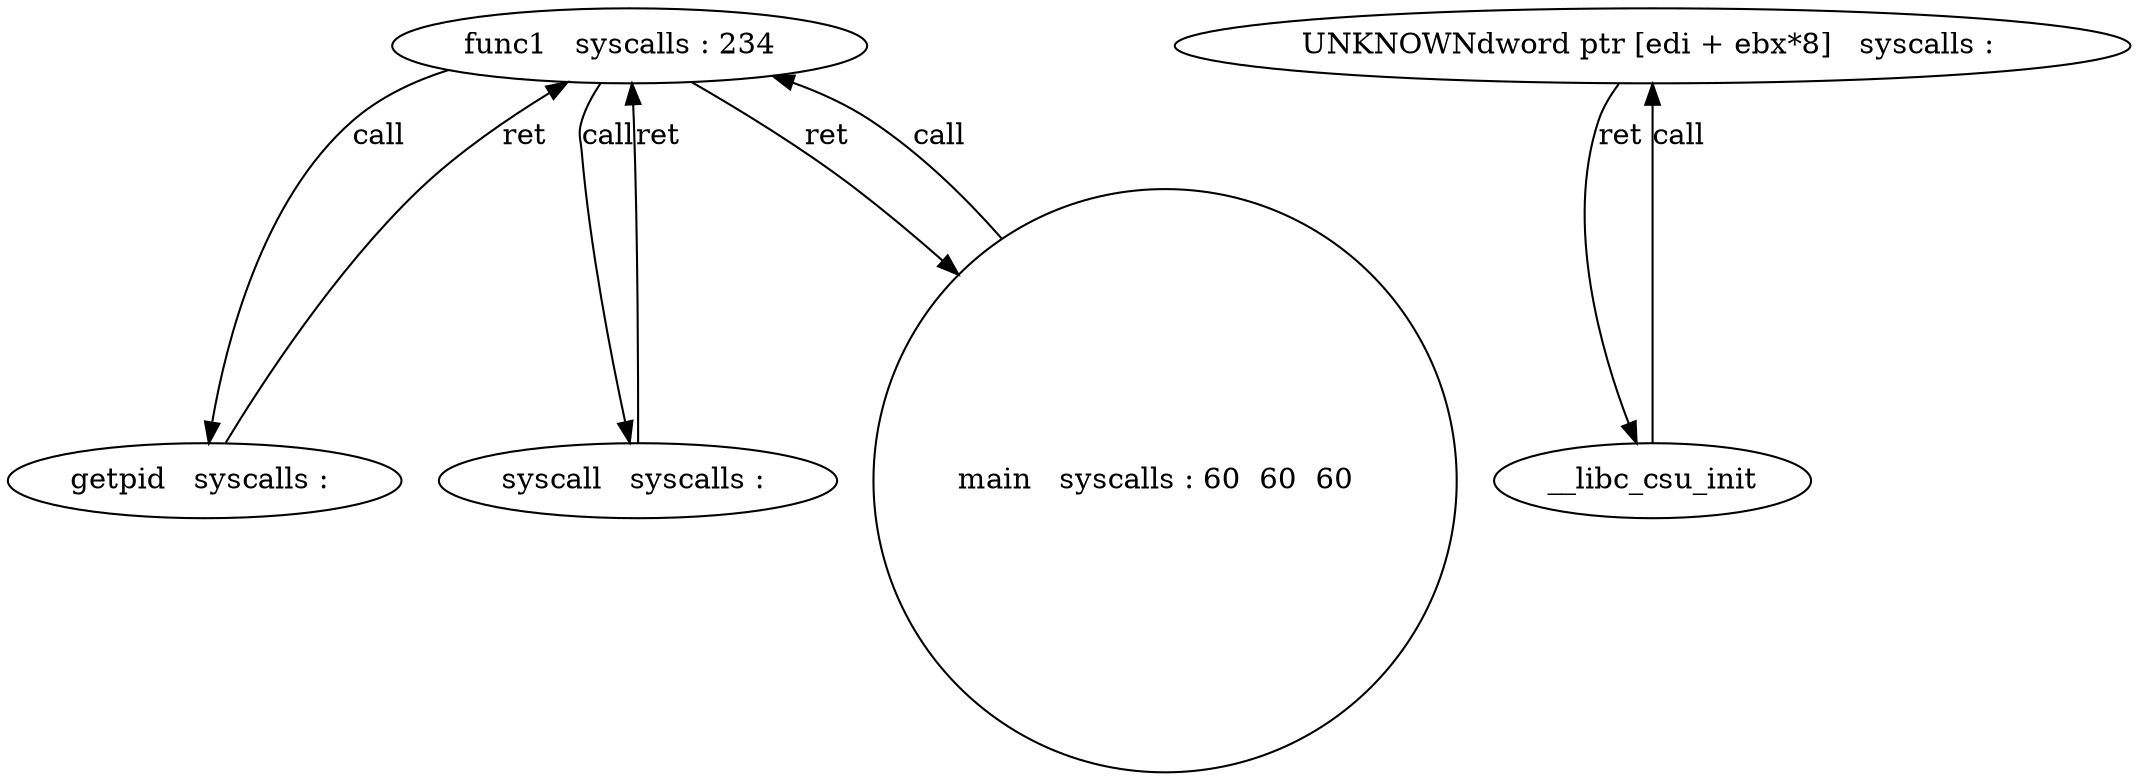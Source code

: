 digraph "output/TestedBin/64-sys-callfunc" {
	func1 [label="func1   syscalls : 234  " attrs="   syscalls : 234  "]
	getpid [label="getpid   syscalls : " attrs="   syscalls : "]
	syscall [label="syscall   syscalls : " attrs="   syscalls : "]
	"UNKNOWNdword ptr [edi + ebx*8]" [label="UNKNOWNdword ptr [edi + ebx*8]   syscalls : " attrs="   syscalls : "]
	main [label="main   syscalls : 60  60  60  " attrs="   syscalls : 60  60  60  " shape=circle]
	func1 -> getpid [label=call]
	getpid -> func1 [label=ret]
	func1 -> syscall [label=call]
	syscall -> func1 [label=ret]
	__libc_csu_init -> "UNKNOWNdword ptr [edi + ebx*8]" [label=call]
	"UNKNOWNdword ptr [edi + ebx*8]" -> __libc_csu_init [label=ret]
	main -> func1 [label=call]
	func1 -> main [label=ret]
}
